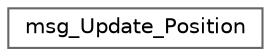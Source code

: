 digraph "Graphical Class Hierarchy"
{
 // LATEX_PDF_SIZE
  bgcolor="transparent";
  edge [fontname=Helvetica,fontsize=10,labelfontname=Helvetica,labelfontsize=10];
  node [fontname=Helvetica,fontsize=10,shape=box,height=0.2,width=0.4];
  rankdir="LR";
  Node0 [id="Node000000",label="msg_Update_Position",height=0.2,width=0.4,color="grey40", fillcolor="white", style="filled",URL="$structmsg___update___position.html",tooltip=" "];
}
